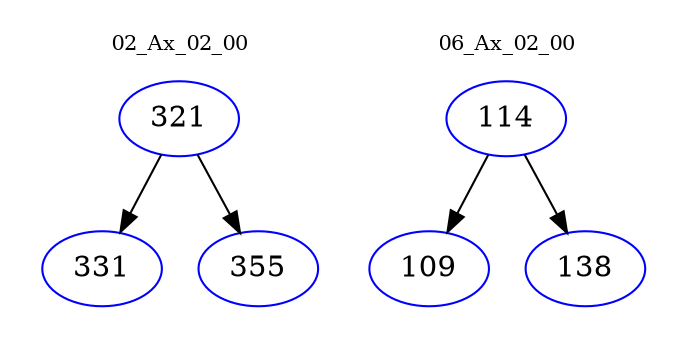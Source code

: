 digraph{
subgraph cluster_0 {
color = white
label = "02_Ax_02_00";
fontsize=10;
T0_321 [label="321", color="blue"]
T0_321 -> T0_331 [color="black"]
T0_331 [label="331", color="blue"]
T0_321 -> T0_355 [color="black"]
T0_355 [label="355", color="blue"]
}
subgraph cluster_1 {
color = white
label = "06_Ax_02_00";
fontsize=10;
T1_114 [label="114", color="blue"]
T1_114 -> T1_109 [color="black"]
T1_109 [label="109", color="blue"]
T1_114 -> T1_138 [color="black"]
T1_138 [label="138", color="blue"]
}
}
